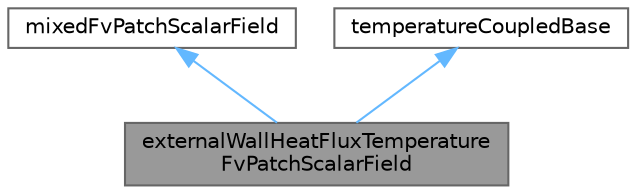 digraph "externalWallHeatFluxTemperatureFvPatchScalarField"
{
 // LATEX_PDF_SIZE
  bgcolor="transparent";
  edge [fontname=Helvetica,fontsize=10,labelfontname=Helvetica,labelfontsize=10];
  node [fontname=Helvetica,fontsize=10,shape=box,height=0.2,width=0.4];
  Node1 [id="Node000001",label="externalWallHeatFluxTemperature\lFvPatchScalarField",height=0.2,width=0.4,color="gray40", fillcolor="grey60", style="filled", fontcolor="black",tooltip="This boundary condition applies a heat flux condition to temperature on an external wall in one of th..."];
  Node2 -> Node1 [id="edge1_Node000001_Node000002",dir="back",color="steelblue1",style="solid",tooltip=" "];
  Node2 [id="Node000002",label="mixedFvPatchScalarField",height=0.2,width=0.4,color="gray40", fillcolor="white", style="filled",tooltip=" "];
  Node3 -> Node1 [id="edge2_Node000001_Node000003",dir="back",color="steelblue1",style="solid",tooltip=" "];
  Node3 [id="Node000003",label="temperatureCoupledBase",height=0.2,width=0.4,color="gray40", fillcolor="white", style="filled",URL="$classFoam_1_1temperatureCoupledBase.html",tooltip="Common functions used in temperature coupled boundaries."];
}
